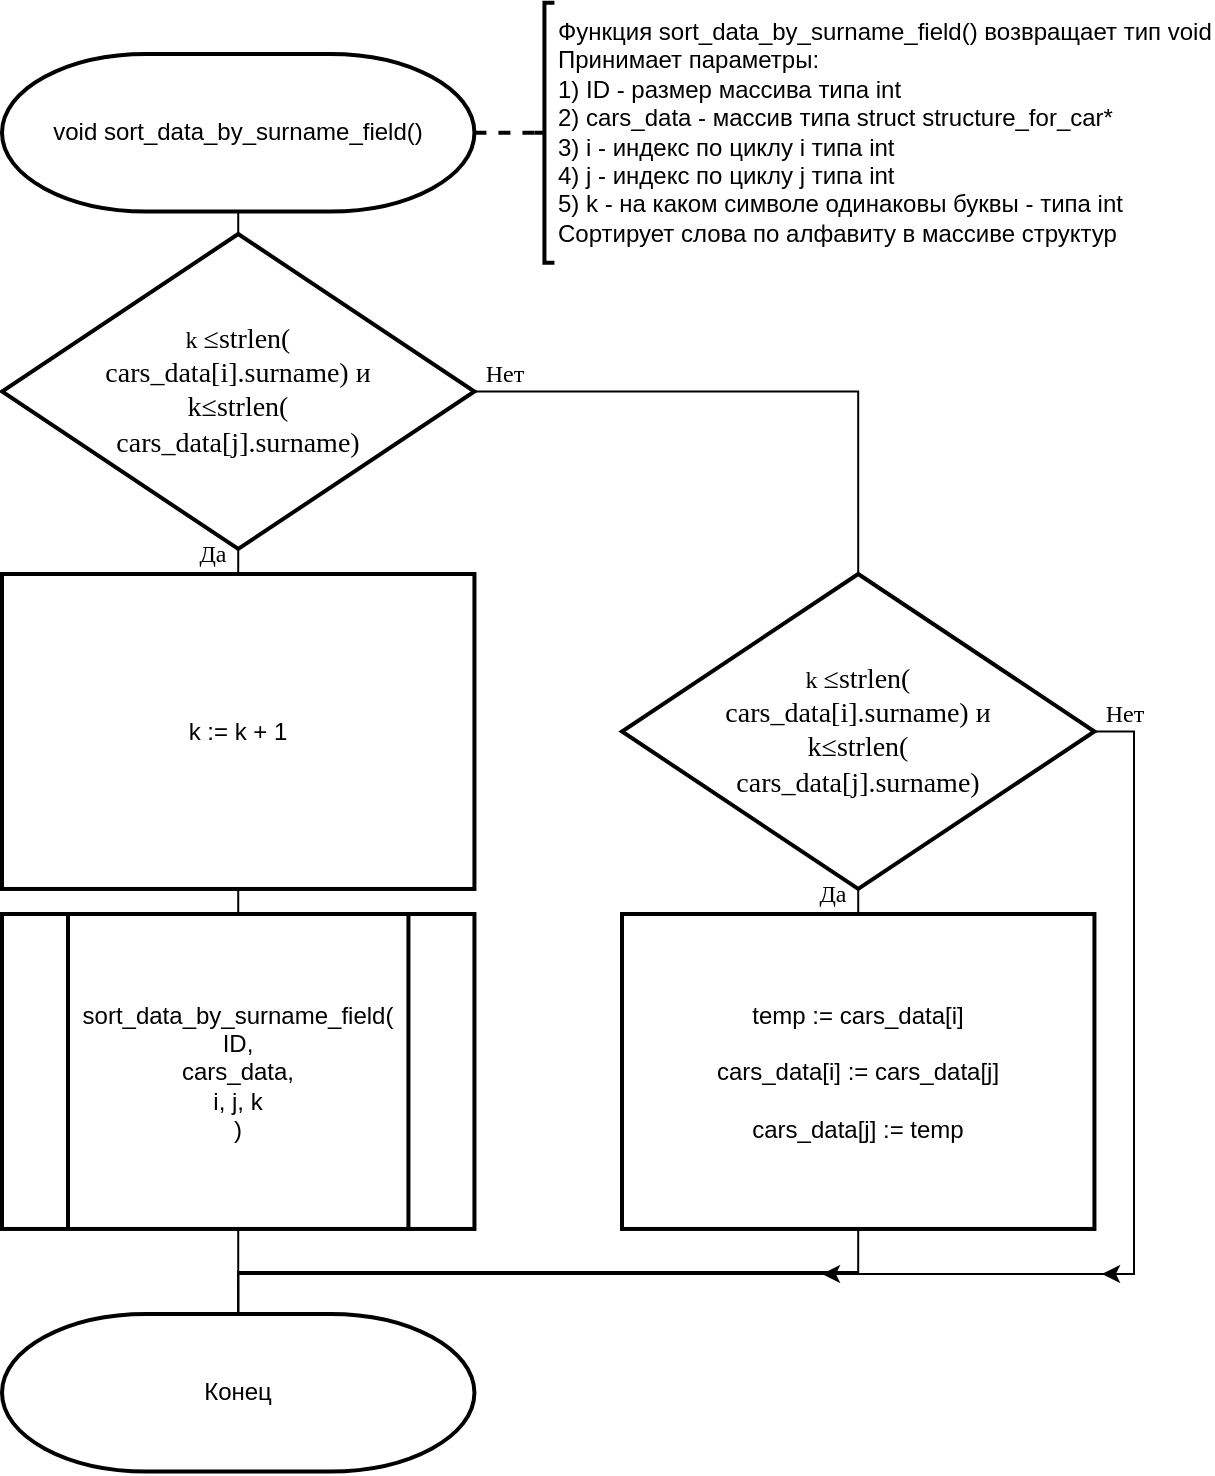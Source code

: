 <mxfile version="13.0.3" type="device"><diagram id="KjOwdeIBwYqVsY41RJkW" name="Страница 1"><mxGraphModel dx="852" dy="494" grid="1" gridSize="10" guides="1" tooltips="1" connect="1" arrows="1" fold="1" page="1" pageScale="1" pageWidth="827" pageHeight="1169" math="0" shadow="0"><root><mxCell id="0"/><mxCell id="1" parent="0"/><mxCell id="ayZMO9KJr8_Db7cQIRfQ-8" style="edgeStyle=orthogonalEdgeStyle;rounded=0;orthogonalLoop=1;jettySize=auto;html=1;exitX=0.5;exitY=1;exitDx=0;exitDy=0;exitPerimeter=0;entryX=0.5;entryY=0;entryDx=0;entryDy=0;entryPerimeter=0;endArrow=none;endFill=0;" parent="1" source="ayZMO9KJr8_Db7cQIRfQ-1" target="ayZMO9KJr8_Db7cQIRfQ-2" edge="1"><mxGeometry relative="1" as="geometry"/></mxCell><mxCell id="ayZMO9KJr8_Db7cQIRfQ-1" value="void sort_data_by_surname_field()" style="strokeWidth=2;html=1;shape=mxgraph.flowchart.terminator;whiteSpace=wrap;" parent="1" vertex="1"><mxGeometry x="80" y="150" width="236.22" height="78.74" as="geometry"/></mxCell><mxCell id="ayZMO9KJr8_Db7cQIRfQ-9" style="edgeStyle=orthogonalEdgeStyle;rounded=0;orthogonalLoop=1;jettySize=auto;html=1;exitX=0.5;exitY=1;exitDx=0;exitDy=0;exitPerimeter=0;entryX=0.5;entryY=0;entryDx=0;entryDy=0;endArrow=none;endFill=0;" parent="1" source="ayZMO9KJr8_Db7cQIRfQ-2" target="ayZMO9KJr8_Db7cQIRfQ-3" edge="1"><mxGeometry relative="1" as="geometry"/></mxCell><mxCell id="i7g_c77ZgV-ymHloNJz0-2" style="edgeStyle=orthogonalEdgeStyle;rounded=0;orthogonalLoop=1;jettySize=auto;html=1;exitX=1;exitY=0.5;exitDx=0;exitDy=0;exitPerimeter=0;entryX=0.5;entryY=0;entryDx=0;entryDy=0;entryPerimeter=0;endArrow=none;endFill=0;" parent="1" source="ayZMO9KJr8_Db7cQIRfQ-2" target="i7g_c77ZgV-ymHloNJz0-1" edge="1"><mxGeometry relative="1" as="geometry"/></mxCell><mxCell id="ayZMO9KJr8_Db7cQIRfQ-2" value="&lt;font face=&quot;Times New Roman&quot;&gt;k&amp;nbsp;&lt;span style=&quot;font-size: 14px ; text-align: left ; background-color: rgb(255 , 255 , 255)&quot;&gt;≤strlen(&lt;br&gt;cars_data[i].surname) и&lt;br&gt;k&lt;/span&gt;&lt;span style=&quot;font-size: 14px ; text-align: left ; background-color: rgb(255 , 255 , 255)&quot;&gt;≤strlen(&lt;br&gt;cars_data[j].surname)&lt;/span&gt;&lt;/font&gt;&lt;span style=&quot;font-family: &amp;#34;arial&amp;#34; , sans-serif ; font-size: 14px ; text-align: left ; background-color: rgb(255 , 255 , 255)&quot;&gt;&lt;br&gt;&lt;/span&gt;" style="strokeWidth=2;html=1;shape=mxgraph.flowchart.decision;whiteSpace=wrap;" parent="1" vertex="1"><mxGeometry x="80" y="240" width="236.22" height="157.48" as="geometry"/></mxCell><mxCell id="ayZMO9KJr8_Db7cQIRfQ-10" style="edgeStyle=orthogonalEdgeStyle;rounded=0;orthogonalLoop=1;jettySize=auto;html=1;exitX=0.5;exitY=1;exitDx=0;exitDy=0;entryX=0.5;entryY=0;entryDx=0;entryDy=0;endArrow=none;endFill=0;" parent="1" source="ayZMO9KJr8_Db7cQIRfQ-3" target="ayZMO9KJr8_Db7cQIRfQ-4" edge="1"><mxGeometry relative="1" as="geometry"/></mxCell><mxCell id="ayZMO9KJr8_Db7cQIRfQ-3" value="k := k + 1" style="rounded=0;whiteSpace=wrap;html=1;absoluteArcSize=1;arcSize=14;strokeWidth=2;" parent="1" vertex="1"><mxGeometry x="80" y="410" width="236.22" height="157.48" as="geometry"/></mxCell><mxCell id="ayZMO9KJr8_Db7cQIRfQ-11" style="edgeStyle=orthogonalEdgeStyle;rounded=0;orthogonalLoop=1;jettySize=auto;html=1;exitX=0.5;exitY=1;exitDx=0;exitDy=0;entryX=0.5;entryY=0;entryDx=0;entryDy=0;entryPerimeter=0;endArrow=none;endFill=0;" parent="1" source="ayZMO9KJr8_Db7cQIRfQ-4" target="ayZMO9KJr8_Db7cQIRfQ-7" edge="1"><mxGeometry relative="1" as="geometry"/></mxCell><mxCell id="ayZMO9KJr8_Db7cQIRfQ-4" value="sort_data_by_surname_field(&lt;br&gt;ID,&lt;br&gt;cars_data,&lt;br&gt;i, j, k&lt;br&gt;)" style="verticalLabelPosition=middle;verticalAlign=middle;html=1;shape=process;whiteSpace=wrap;rounded=0;size=0.14;arcSize=6;strokeWidth=2;labelPosition=center;align=center;" parent="1" vertex="1"><mxGeometry x="80" y="580" width="236.22" height="157.48" as="geometry"/></mxCell><mxCell id="i7g_c77ZgV-ymHloNJz0-4" style="edgeStyle=orthogonalEdgeStyle;rounded=0;orthogonalLoop=1;jettySize=auto;html=1;exitX=0.5;exitY=1;exitDx=0;exitDy=0;entryX=0.5;entryY=0;entryDx=0;entryDy=0;entryPerimeter=0;endArrow=none;endFill=0;" parent="1" source="ayZMO9KJr8_Db7cQIRfQ-5" target="ayZMO9KJr8_Db7cQIRfQ-7" edge="1"><mxGeometry relative="1" as="geometry"><Array as="points"><mxPoint x="508" y="759"/><mxPoint x="198" y="759"/></Array></mxGeometry></mxCell><mxCell id="ayZMO9KJr8_Db7cQIRfQ-5" value="temp := cars_data[i]&lt;br&gt;&lt;br&gt;cars_data[i] := cars_data[j]&lt;br&gt;&lt;br&gt;cars_data[j] := temp" style="rounded=0;whiteSpace=wrap;html=1;absoluteArcSize=1;arcSize=14;strokeWidth=2;" parent="1" vertex="1"><mxGeometry x="390" y="580" width="236.22" height="157.48" as="geometry"/></mxCell><mxCell id="ayZMO9KJr8_Db7cQIRfQ-7" value="Конец" style="strokeWidth=2;html=1;shape=mxgraph.flowchart.terminator;whiteSpace=wrap;" parent="1" vertex="1"><mxGeometry x="80" y="780" width="236.22" height="78.74" as="geometry"/></mxCell><mxCell id="ayZMO9KJr8_Db7cQIRfQ-14" value="&lt;font face=&quot;Times New Roman&quot;&gt;Нет&lt;/font&gt;" style="text;html=1;align=center;verticalAlign=middle;resizable=0;points=[];autosize=1;" parent="1" vertex="1"><mxGeometry x="316.22" y="300" width="30" height="20" as="geometry"/></mxCell><mxCell id="ayZMO9KJr8_Db7cQIRfQ-15" value="&lt;font face=&quot;Times New Roman&quot;&gt;Да&lt;/font&gt;" style="text;html=1;align=center;verticalAlign=middle;resizable=0;points=[];autosize=1;" parent="1" vertex="1"><mxGeometry x="170" y="390" width="30" height="20" as="geometry"/></mxCell><mxCell id="ayZMO9KJr8_Db7cQIRfQ-16" value="" style="endArrow=classic;html=1;" parent="1" edge="1"><mxGeometry width="50" height="50" relative="1" as="geometry"><mxPoint x="640" y="760" as="sourcePoint"/><mxPoint x="630" y="760" as="targetPoint"/></mxGeometry></mxCell><mxCell id="ayZMO9KJr8_Db7cQIRfQ-18" style="edgeStyle=orthogonalEdgeStyle;rounded=0;orthogonalLoop=1;jettySize=auto;html=1;exitX=0;exitY=0.5;exitDx=0;exitDy=0;exitPerimeter=0;entryX=1;entryY=0.5;entryDx=0;entryDy=0;entryPerimeter=0;endArrow=none;endFill=0;dashed=1;strokeWidth=2;" parent="1" source="ayZMO9KJr8_Db7cQIRfQ-17" target="ayZMO9KJr8_Db7cQIRfQ-1" edge="1"><mxGeometry relative="1" as="geometry"/></mxCell><mxCell id="ayZMO9KJr8_Db7cQIRfQ-17" value="Функция&amp;nbsp;&lt;span style=&quot;text-align: center&quot;&gt;sort_data_by_surname_field() возвращает тип void&lt;br&gt;Принимает параметры:&lt;br&gt;1) ID - размер массива типа int&lt;br&gt;2) cars_data - массив типа struct structure_for_car*&lt;br&gt;3) i - индекс по циклу i типа int&lt;br&gt;&lt;/span&gt;&lt;span style=&quot;text-align: center&quot;&gt;4) j - индекс по циклу j типа int&lt;br&gt;&lt;/span&gt;&lt;span style=&quot;text-align: center&quot;&gt;5) k - на каком символе одинаковы буквы - типа int&lt;br&gt;&lt;/span&gt;&lt;span style=&quot;text-align: center&quot;&gt;Сортирует слова по алфавиту в массиве структур&lt;br&gt;&lt;/span&gt;" style="strokeWidth=2;html=1;shape=mxgraph.flowchart.annotation_2;align=left;labelPosition=right;pointerEvents=1;rounded=0;" parent="1" vertex="1"><mxGeometry x="346.22" y="124.37" width="10" height="130" as="geometry"/></mxCell><mxCell id="i7g_c77ZgV-ymHloNJz0-3" style="edgeStyle=orthogonalEdgeStyle;rounded=0;orthogonalLoop=1;jettySize=auto;html=1;exitX=0.5;exitY=1;exitDx=0;exitDy=0;exitPerimeter=0;entryX=0.5;entryY=0;entryDx=0;entryDy=0;endArrow=none;endFill=0;" parent="1" source="i7g_c77ZgV-ymHloNJz0-1" target="ayZMO9KJr8_Db7cQIRfQ-5" edge="1"><mxGeometry relative="1" as="geometry"/></mxCell><mxCell id="i7g_c77ZgV-ymHloNJz0-5" style="edgeStyle=orthogonalEdgeStyle;rounded=0;orthogonalLoop=1;jettySize=auto;html=1;exitX=1;exitY=0.5;exitDx=0;exitDy=0;exitPerimeter=0;entryX=0.5;entryY=0;entryDx=0;entryDy=0;entryPerimeter=0;endArrow=none;endFill=0;strokeWidth=1;" parent="1" source="i7g_c77ZgV-ymHloNJz0-1" target="ayZMO9KJr8_Db7cQIRfQ-7" edge="1"><mxGeometry relative="1" as="geometry"><Array as="points"><mxPoint x="646" y="489"/><mxPoint x="646" y="760"/><mxPoint x="198" y="760"/></Array></mxGeometry></mxCell><mxCell id="i7g_c77ZgV-ymHloNJz0-1" value="&lt;font face=&quot;Times New Roman&quot;&gt;k&amp;nbsp;&lt;span style=&quot;font-size: 14px ; text-align: left ; background-color: rgb(255 , 255 , 255)&quot;&gt;≤strlen(&lt;br&gt;cars_data[i].surname) и&lt;br&gt;k&lt;/span&gt;&lt;span style=&quot;font-size: 14px ; text-align: left ; background-color: rgb(255 , 255 , 255)&quot;&gt;≤strlen(&lt;br&gt;cars_data[j].surname)&lt;/span&gt;&lt;/font&gt;&lt;span style=&quot;font-family: &amp;#34;arial&amp;#34; , sans-serif ; font-size: 14px ; text-align: left ; background-color: rgb(255 , 255 , 255)&quot;&gt;&lt;br&gt;&lt;/span&gt;" style="strokeWidth=2;html=1;shape=mxgraph.flowchart.decision;whiteSpace=wrap;" parent="1" vertex="1"><mxGeometry x="390" y="410" width="236.22" height="157.48" as="geometry"/></mxCell><mxCell id="i7g_c77ZgV-ymHloNJz0-6" value="" style="endArrow=classic;html=1;" parent="1" edge="1"><mxGeometry width="50" height="50" relative="1" as="geometry"><mxPoint x="510" y="760" as="sourcePoint"/><mxPoint x="490" y="760" as="targetPoint"/></mxGeometry></mxCell><mxCell id="i7g_c77ZgV-ymHloNJz0-7" value="&lt;font face=&quot;Times New Roman&quot;&gt;Нет&lt;/font&gt;" style="text;html=1;align=center;verticalAlign=middle;resizable=0;points=[];autosize=1;" parent="1" vertex="1"><mxGeometry x="626.22" y="470" width="30" height="20" as="geometry"/></mxCell><mxCell id="i7g_c77ZgV-ymHloNJz0-8" value="&lt;font face=&quot;Times New Roman&quot;&gt;Да&lt;/font&gt;" style="text;html=1;align=center;verticalAlign=middle;resizable=0;points=[];autosize=1;" parent="1" vertex="1"><mxGeometry x="480" y="560" width="30" height="20" as="geometry"/></mxCell></root></mxGraphModel></diagram></mxfile>